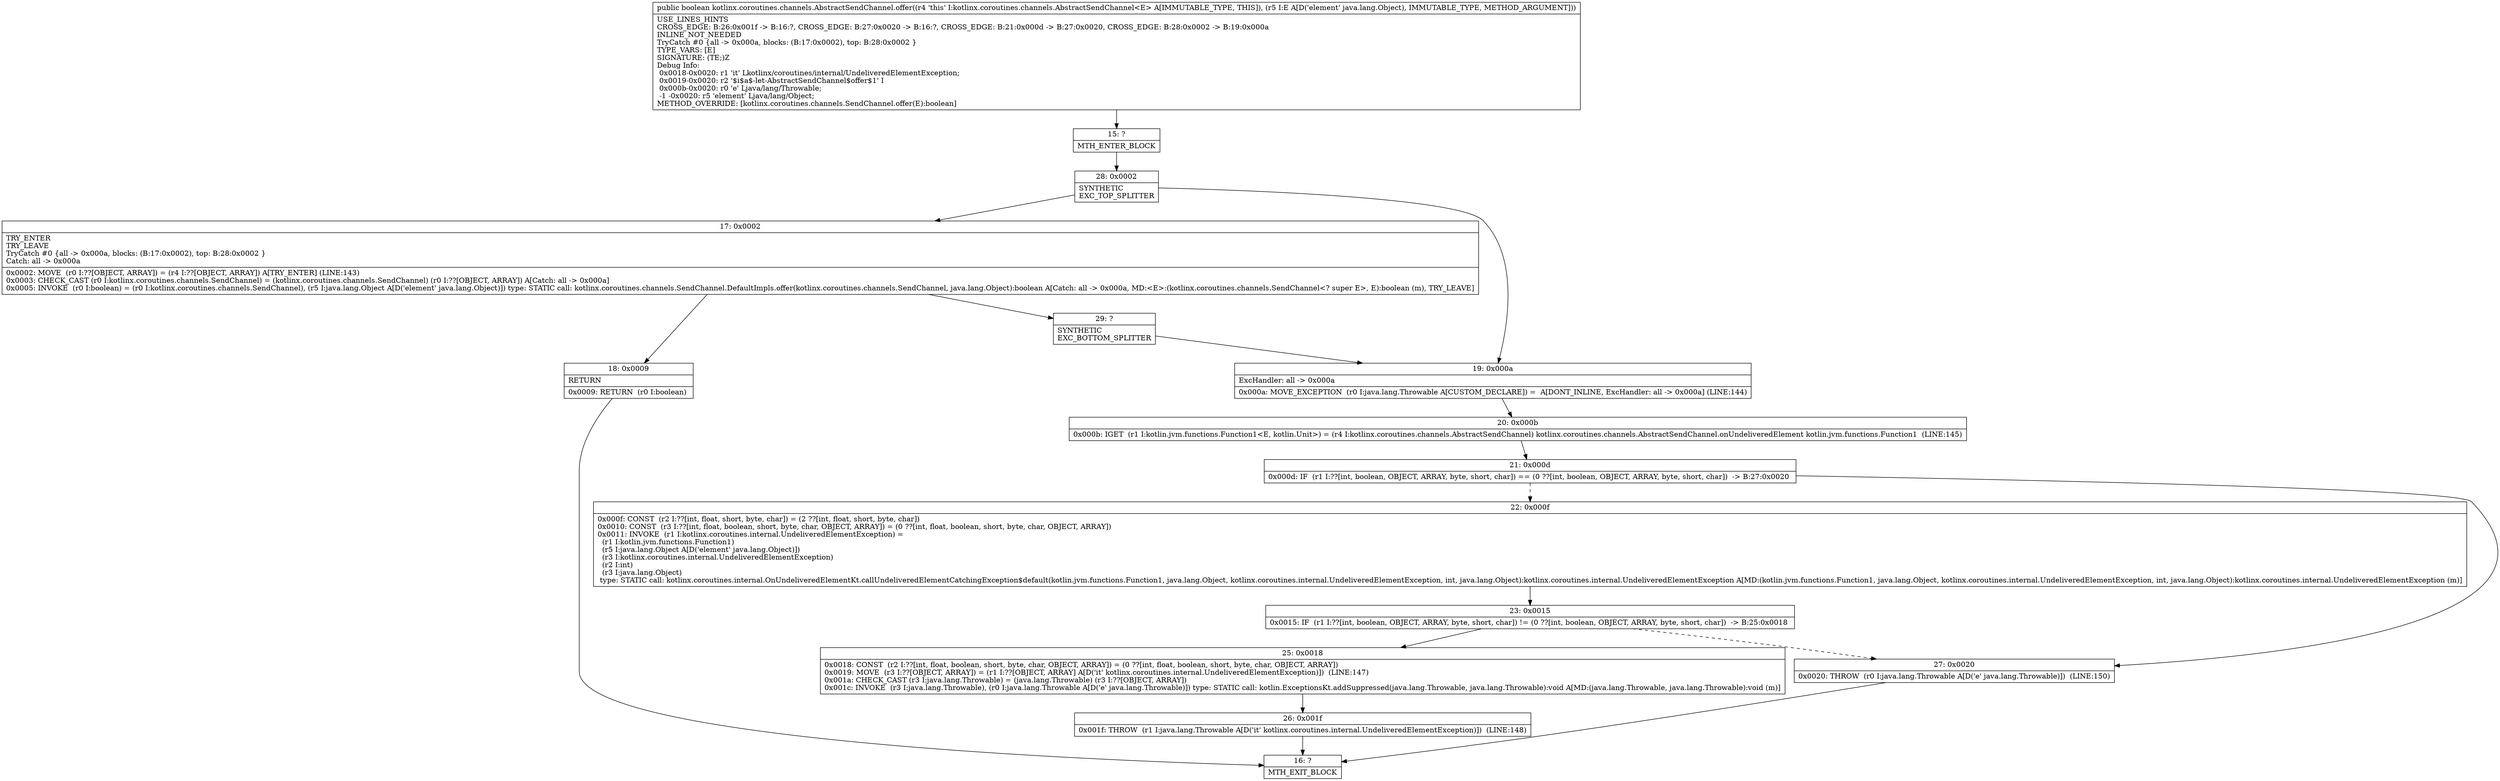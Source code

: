 digraph "CFG forkotlinx.coroutines.channels.AbstractSendChannel.offer(Ljava\/lang\/Object;)Z" {
Node_15 [shape=record,label="{15\:\ ?|MTH_ENTER_BLOCK\l}"];
Node_28 [shape=record,label="{28\:\ 0x0002|SYNTHETIC\lEXC_TOP_SPLITTER\l}"];
Node_17 [shape=record,label="{17\:\ 0x0002|TRY_ENTER\lTRY_LEAVE\lTryCatch #0 \{all \-\> 0x000a, blocks: (B:17:0x0002), top: B:28:0x0002 \}\lCatch: all \-\> 0x000a\l|0x0002: MOVE  (r0 I:??[OBJECT, ARRAY]) = (r4 I:??[OBJECT, ARRAY]) A[TRY_ENTER] (LINE:143)\l0x0003: CHECK_CAST (r0 I:kotlinx.coroutines.channels.SendChannel) = (kotlinx.coroutines.channels.SendChannel) (r0 I:??[OBJECT, ARRAY]) A[Catch: all \-\> 0x000a]\l0x0005: INVOKE  (r0 I:boolean) = (r0 I:kotlinx.coroutines.channels.SendChannel), (r5 I:java.lang.Object A[D('element' java.lang.Object)]) type: STATIC call: kotlinx.coroutines.channels.SendChannel.DefaultImpls.offer(kotlinx.coroutines.channels.SendChannel, java.lang.Object):boolean A[Catch: all \-\> 0x000a, MD:\<E\>:(kotlinx.coroutines.channels.SendChannel\<? super E\>, E):boolean (m), TRY_LEAVE]\l}"];
Node_18 [shape=record,label="{18\:\ 0x0009|RETURN\l|0x0009: RETURN  (r0 I:boolean) \l}"];
Node_16 [shape=record,label="{16\:\ ?|MTH_EXIT_BLOCK\l}"];
Node_29 [shape=record,label="{29\:\ ?|SYNTHETIC\lEXC_BOTTOM_SPLITTER\l}"];
Node_19 [shape=record,label="{19\:\ 0x000a|ExcHandler: all \-\> 0x000a\l|0x000a: MOVE_EXCEPTION  (r0 I:java.lang.Throwable A[CUSTOM_DECLARE]) =  A[DONT_INLINE, ExcHandler: all \-\> 0x000a] (LINE:144)\l}"];
Node_20 [shape=record,label="{20\:\ 0x000b|0x000b: IGET  (r1 I:kotlin.jvm.functions.Function1\<E, kotlin.Unit\>) = (r4 I:kotlinx.coroutines.channels.AbstractSendChannel) kotlinx.coroutines.channels.AbstractSendChannel.onUndeliveredElement kotlin.jvm.functions.Function1  (LINE:145)\l}"];
Node_21 [shape=record,label="{21\:\ 0x000d|0x000d: IF  (r1 I:??[int, boolean, OBJECT, ARRAY, byte, short, char]) == (0 ??[int, boolean, OBJECT, ARRAY, byte, short, char])  \-\> B:27:0x0020 \l}"];
Node_22 [shape=record,label="{22\:\ 0x000f|0x000f: CONST  (r2 I:??[int, float, short, byte, char]) = (2 ??[int, float, short, byte, char]) \l0x0010: CONST  (r3 I:??[int, float, boolean, short, byte, char, OBJECT, ARRAY]) = (0 ??[int, float, boolean, short, byte, char, OBJECT, ARRAY]) \l0x0011: INVOKE  (r1 I:kotlinx.coroutines.internal.UndeliveredElementException) = \l  (r1 I:kotlin.jvm.functions.Function1)\l  (r5 I:java.lang.Object A[D('element' java.lang.Object)])\l  (r3 I:kotlinx.coroutines.internal.UndeliveredElementException)\l  (r2 I:int)\l  (r3 I:java.lang.Object)\l type: STATIC call: kotlinx.coroutines.internal.OnUndeliveredElementKt.callUndeliveredElementCatchingException$default(kotlin.jvm.functions.Function1, java.lang.Object, kotlinx.coroutines.internal.UndeliveredElementException, int, java.lang.Object):kotlinx.coroutines.internal.UndeliveredElementException A[MD:(kotlin.jvm.functions.Function1, java.lang.Object, kotlinx.coroutines.internal.UndeliveredElementException, int, java.lang.Object):kotlinx.coroutines.internal.UndeliveredElementException (m)]\l}"];
Node_23 [shape=record,label="{23\:\ 0x0015|0x0015: IF  (r1 I:??[int, boolean, OBJECT, ARRAY, byte, short, char]) != (0 ??[int, boolean, OBJECT, ARRAY, byte, short, char])  \-\> B:25:0x0018 \l}"];
Node_25 [shape=record,label="{25\:\ 0x0018|0x0018: CONST  (r2 I:??[int, float, boolean, short, byte, char, OBJECT, ARRAY]) = (0 ??[int, float, boolean, short, byte, char, OBJECT, ARRAY]) \l0x0019: MOVE  (r3 I:??[OBJECT, ARRAY]) = (r1 I:??[OBJECT, ARRAY] A[D('it' kotlinx.coroutines.internal.UndeliveredElementException)])  (LINE:147)\l0x001a: CHECK_CAST (r3 I:java.lang.Throwable) = (java.lang.Throwable) (r3 I:??[OBJECT, ARRAY]) \l0x001c: INVOKE  (r3 I:java.lang.Throwable), (r0 I:java.lang.Throwable A[D('e' java.lang.Throwable)]) type: STATIC call: kotlin.ExceptionsKt.addSuppressed(java.lang.Throwable, java.lang.Throwable):void A[MD:(java.lang.Throwable, java.lang.Throwable):void (m)]\l}"];
Node_26 [shape=record,label="{26\:\ 0x001f|0x001f: THROW  (r1 I:java.lang.Throwable A[D('it' kotlinx.coroutines.internal.UndeliveredElementException)])  (LINE:148)\l}"];
Node_27 [shape=record,label="{27\:\ 0x0020|0x0020: THROW  (r0 I:java.lang.Throwable A[D('e' java.lang.Throwable)])  (LINE:150)\l}"];
MethodNode[shape=record,label="{public boolean kotlinx.coroutines.channels.AbstractSendChannel.offer((r4 'this' I:kotlinx.coroutines.channels.AbstractSendChannel\<E\> A[IMMUTABLE_TYPE, THIS]), (r5 I:E A[D('element' java.lang.Object), IMMUTABLE_TYPE, METHOD_ARGUMENT]))  | USE_LINES_HINTS\lCROSS_EDGE: B:26:0x001f \-\> B:16:?, CROSS_EDGE: B:27:0x0020 \-\> B:16:?, CROSS_EDGE: B:21:0x000d \-\> B:27:0x0020, CROSS_EDGE: B:28:0x0002 \-\> B:19:0x000a\lINLINE_NOT_NEEDED\lTryCatch #0 \{all \-\> 0x000a, blocks: (B:17:0x0002), top: B:28:0x0002 \}\lTYPE_VARS: [E]\lSIGNATURE: (TE;)Z\lDebug Info:\l  0x0018\-0x0020: r1 'it' Lkotlinx\/coroutines\/internal\/UndeliveredElementException;\l  0x0019\-0x0020: r2 '$i$a$\-let\-AbstractSendChannel$offer$1' I\l  0x000b\-0x0020: r0 'e' Ljava\/lang\/Throwable;\l  \-1 \-0x0020: r5 'element' Ljava\/lang\/Object;\lMETHOD_OVERRIDE: [kotlinx.coroutines.channels.SendChannel.offer(E):boolean]\l}"];
MethodNode -> Node_15;Node_15 -> Node_28;
Node_28 -> Node_17;
Node_28 -> Node_19;
Node_17 -> Node_18;
Node_17 -> Node_29;
Node_18 -> Node_16;
Node_29 -> Node_19;
Node_19 -> Node_20;
Node_20 -> Node_21;
Node_21 -> Node_22[style=dashed];
Node_21 -> Node_27;
Node_22 -> Node_23;
Node_23 -> Node_25;
Node_23 -> Node_27[style=dashed];
Node_25 -> Node_26;
Node_26 -> Node_16;
Node_27 -> Node_16;
}

